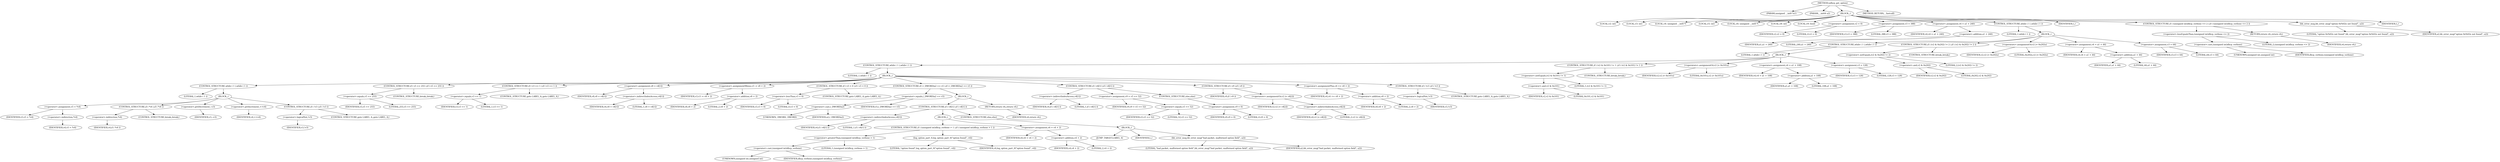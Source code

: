 digraph udhcp_get_option {  
"1000108" [label = "(METHOD,udhcp_get_option)" ]
"1000109" [label = "(PARAM,unsigned __int8 *a1)" ]
"1000110" [label = "(PARAM,__int64 a2)" ]
"1000111" [label = "(BLOCK,,)" ]
"1000112" [label = "(LOCAL,v2: int)" ]
"1000113" [label = "(LOCAL,v3: int)" ]
"1000114" [label = "(LOCAL,v4: unsigned __int8 *)" ]
"1000115" [label = "(LOCAL,v5: int)" ]
"1000116" [label = "(LOCAL,v6: unsigned __int8 *)" ]
"1000117" [label = "(LOCAL,v8: int)" ]
"1000118" [label = "(LOCAL,v9: bool)" ]
"1000119" [label = "(<operator>.assignment,v2 = 0)" ]
"1000120" [label = "(IDENTIFIER,v2,v2 = 0)" ]
"1000121" [label = "(LITERAL,0,v2 = 0)" ]
"1000122" [label = "(<operator>.assignment,v3 = 388)" ]
"1000123" [label = "(IDENTIFIER,v3,v3 = 388)" ]
"1000124" [label = "(LITERAL,388,v3 = 388)" ]
"1000125" [label = "(<operator>.assignment,v4 = a1 + 240)" ]
"1000126" [label = "(IDENTIFIER,v4,v4 = a1 + 240)" ]
"1000127" [label = "(<operator>.addition,a1 + 240)" ]
"1000128" [label = "(IDENTIFIER,a1,a1 + 240)" ]
"1000129" [label = "(LITERAL,240,a1 + 240)" ]
"1000130" [label = "(CONTROL_STRUCTURE,while ( 1 ),while ( 1 ))" ]
"1000131" [label = "(LITERAL,1,while ( 1 ))" ]
"1000132" [label = "(BLOCK,,)" ]
"1000133" [label = "(CONTROL_STRUCTURE,while ( 1 ),while ( 1 ))" ]
"1000134" [label = "(LITERAL,1,while ( 1 ))" ]
"1000135" [label = "(BLOCK,,)" ]
"1000136" [label = "(CONTROL_STRUCTURE,while ( 1 ),while ( 1 ))" ]
"1000137" [label = "(LITERAL,1,while ( 1 ))" ]
"1000138" [label = "(BLOCK,,)" ]
"1000139" [label = "(CONTROL_STRUCTURE,while ( 1 ),while ( 1 ))" ]
"1000140" [label = "(LITERAL,1,while ( 1 ))" ]
"1000141" [label = "(BLOCK,,)" ]
"1000142" [label = "(<operator>.assignment,v5 = *v4)" ]
"1000143" [label = "(IDENTIFIER,v5,v5 = *v4)" ]
"1000144" [label = "(<operator>.indirection,*v4)" ]
"1000145" [label = "(IDENTIFIER,v4,v5 = *v4)" ]
"1000146" [label = "(CONTROL_STRUCTURE,if ( *v4 ),if ( *v4 ))" ]
"1000147" [label = "(<operator>.indirection,*v4)" ]
"1000148" [label = "(IDENTIFIER,v4,if ( *v4 ))" ]
"1000149" [label = "(CONTROL_STRUCTURE,break;,break;)" ]
"1000150" [label = "(<operator>.preDecrement,--v3)" ]
"1000151" [label = "(IDENTIFIER,v3,--v3)" ]
"1000152" [label = "(<operator>.preIncrement,++v4)" ]
"1000153" [label = "(IDENTIFIER,v4,++v4)" ]
"1000154" [label = "(CONTROL_STRUCTURE,if ( !v3 ),if ( !v3 ))" ]
"1000155" [label = "(<operator>.logicalNot,!v3)" ]
"1000156" [label = "(IDENTIFIER,v3,!v3)" ]
"1000157" [label = "(CONTROL_STRUCTURE,goto LABEL_4;,goto LABEL_4;)" ]
"1000158" [label = "(CONTROL_STRUCTURE,if ( v5 == 255 ),if ( v5 == 255 ))" ]
"1000159" [label = "(<operator>.equals,v5 == 255)" ]
"1000160" [label = "(IDENTIFIER,v5,v5 == 255)" ]
"1000161" [label = "(LITERAL,255,v5 == 255)" ]
"1000162" [label = "(CONTROL_STRUCTURE,break;,break;)" ]
"1000163" [label = "(CONTROL_STRUCTURE,if ( v3 == 1 ),if ( v3 == 1 ))" ]
"1000164" [label = "(<operator>.equals,v3 == 1)" ]
"1000165" [label = "(IDENTIFIER,v3,v3 == 1)" ]
"1000166" [label = "(LITERAL,1,v3 == 1)" ]
"1000167" [label = "(CONTROL_STRUCTURE,goto LABEL_4;,goto LABEL_4;)" ]
"1000168" [label = "(<operator>.assignment,v8 = v4[1])" ]
"1000169" [label = "(IDENTIFIER,v8,v8 = v4[1])" ]
"1000170" [label = "(<operator>.indirectIndexAccess,v4[1])" ]
"1000171" [label = "(IDENTIFIER,v4,v8 = v4[1])" ]
"1000172" [label = "(LITERAL,1,v8 = v4[1])" ]
"1000173" [label = "(<operator>.assignmentMinus,v3 -= v8 + 2)" ]
"1000174" [label = "(IDENTIFIER,v3,v3 -= v8 + 2)" ]
"1000175" [label = "(<operator>.addition,v8 + 2)" ]
"1000176" [label = "(IDENTIFIER,v8,v8 + 2)" ]
"1000177" [label = "(LITERAL,2,v8 + 2)" ]
"1000178" [label = "(CONTROL_STRUCTURE,if ( v3 < 0 ),if ( v3 < 0 ))" ]
"1000179" [label = "(<operator>.lessThan,v3 < 0)" ]
"1000180" [label = "(IDENTIFIER,v3,v3 < 0)" ]
"1000181" [label = "(LITERAL,0,v3 < 0)" ]
"1000182" [label = "(CONTROL_STRUCTURE,goto LABEL_4;,goto LABEL_4;)" ]
"1000183" [label = "(CONTROL_STRUCTURE,if ( (_DWORD)a2 == v5 ),if ( (_DWORD)a2 == v5 ))" ]
"1000184" [label = "(<operator>.equals,(_DWORD)a2 == v5)" ]
"1000185" [label = "(<operator>.cast,(_DWORD)a2)" ]
"1000186" [label = "(UNKNOWN,_DWORD,_DWORD)" ]
"1000187" [label = "(IDENTIFIER,a2,(_DWORD)a2)" ]
"1000188" [label = "(IDENTIFIER,v5,(_DWORD)a2 == v5)" ]
"1000189" [label = "(BLOCK,,)" ]
"1000190" [label = "(CONTROL_STRUCTURE,if ( v4[1] ),if ( v4[1] ))" ]
"1000191" [label = "(<operator>.indirectIndexAccess,v4[1])" ]
"1000192" [label = "(IDENTIFIER,v4,if ( v4[1] ))" ]
"1000193" [label = "(LITERAL,1,if ( v4[1] ))" ]
"1000194" [label = "(BLOCK,,)" ]
"1000195" [label = "(CONTROL_STRUCTURE,if ( (unsigned int)dhcp_verbose > 1 ),if ( (unsigned int)dhcp_verbose > 1 ))" ]
"1000196" [label = "(<operator>.greaterThan,(unsigned int)dhcp_verbose > 1)" ]
"1000197" [label = "(<operator>.cast,(unsigned int)dhcp_verbose)" ]
"1000198" [label = "(UNKNOWN,unsigned int,unsigned int)" ]
"1000199" [label = "(IDENTIFIER,dhcp_verbose,(unsigned int)dhcp_verbose)" ]
"1000200" [label = "(LITERAL,1,(unsigned int)dhcp_verbose > 1)" ]
"1000201" [label = "(log_option_part_0,log_option_part_0(\"option found\", v4))" ]
"1000202" [label = "(LITERAL,\"option found\",log_option_part_0(\"option found\", v4))" ]
"1000203" [label = "(IDENTIFIER,v4,log_option_part_0(\"option found\", v4))" ]
"1000204" [label = "(<operator>.assignment,v6 = v4 + 2)" ]
"1000205" [label = "(IDENTIFIER,v6,v6 = v4 + 2)" ]
"1000206" [label = "(<operator>.addition,v4 + 2)" ]
"1000207" [label = "(IDENTIFIER,v4,v4 + 2)" ]
"1000208" [label = "(LITERAL,2,v4 + 2)" ]
"1000209" [label = "(CONTROL_STRUCTURE,else,else)" ]
"1000210" [label = "(BLOCK,,)" ]
"1000211" [label = "(JUMP_TARGET,LABEL_4)" ]
"1000212" [label = "(IDENTIFIER,L,)" ]
"1000213" [label = "(bb_error_msg,bb_error_msg(\"bad packet, malformed option field\", a2))" ]
"1000214" [label = "(LITERAL,\"bad packet, malformed option field\",bb_error_msg(\"bad packet, malformed option field\", a2))" ]
"1000215" [label = "(IDENTIFIER,a2,bb_error_msg(\"bad packet, malformed option field\", a2))" ]
"1000216" [label = "(RETURN,return v6;,return v6;)" ]
"1000217" [label = "(IDENTIFIER,v6,return v6;)" ]
"1000218" [label = "(CONTROL_STRUCTURE,if ( v4[1] ),if ( v4[1] ))" ]
"1000219" [label = "(<operator>.indirectIndexAccess,v4[1])" ]
"1000220" [label = "(IDENTIFIER,v4,if ( v4[1] ))" ]
"1000221" [label = "(LITERAL,1,if ( v4[1] ))" ]
"1000222" [label = "(<operator>.assignment,v9 = v5 == 52)" ]
"1000223" [label = "(IDENTIFIER,v9,v9 = v5 == 52)" ]
"1000224" [label = "(<operator>.equals,v5 == 52)" ]
"1000225" [label = "(IDENTIFIER,v5,v5 == 52)" ]
"1000226" [label = "(LITERAL,52,v5 == 52)" ]
"1000227" [label = "(CONTROL_STRUCTURE,else,else)" ]
"1000228" [label = "(<operator>.assignment,v9 = 0)" ]
"1000229" [label = "(IDENTIFIER,v9,v9 = 0)" ]
"1000230" [label = "(LITERAL,0,v9 = 0)" ]
"1000231" [label = "(CONTROL_STRUCTURE,if ( v9 ),if ( v9 ))" ]
"1000232" [label = "(IDENTIFIER,v9,if ( v9 ))" ]
"1000233" [label = "(<operators>.assignmentOr,v2 |= v4[2])" ]
"1000234" [label = "(IDENTIFIER,v2,v2 |= v4[2])" ]
"1000235" [label = "(<operator>.indirectIndexAccess,v4[2])" ]
"1000236" [label = "(IDENTIFIER,v4,v2 |= v4[2])" ]
"1000237" [label = "(LITERAL,2,v2 |= v4[2])" ]
"1000238" [label = "(<operator>.assignmentPlus,v4 += v8 + 2)" ]
"1000239" [label = "(IDENTIFIER,v4,v4 += v8 + 2)" ]
"1000240" [label = "(<operator>.addition,v8 + 2)" ]
"1000241" [label = "(IDENTIFIER,v8,v8 + 2)" ]
"1000242" [label = "(LITERAL,2,v8 + 2)" ]
"1000243" [label = "(CONTROL_STRUCTURE,if ( !v3 ),if ( !v3 ))" ]
"1000244" [label = "(<operator>.logicalNot,!v3)" ]
"1000245" [label = "(IDENTIFIER,v3,!v3)" ]
"1000246" [label = "(CONTROL_STRUCTURE,goto LABEL_4;,goto LABEL_4;)" ]
"1000247" [label = "(CONTROL_STRUCTURE,if ( (v2 & 0x101) != 1 ),if ( (v2 & 0x101) != 1 ))" ]
"1000248" [label = "(<operator>.notEquals,(v2 & 0x101) != 1)" ]
"1000249" [label = "(<operator>.and,v2 & 0x101)" ]
"1000250" [label = "(IDENTIFIER,v2,v2 & 0x101)" ]
"1000251" [label = "(LITERAL,0x101,v2 & 0x101)" ]
"1000252" [label = "(LITERAL,1,(v2 & 0x101) != 1)" ]
"1000253" [label = "(CONTROL_STRUCTURE,break;,break;)" ]
"1000254" [label = "(<operators>.assignmentOr,v2 |= 0x101u)" ]
"1000255" [label = "(IDENTIFIER,v2,v2 |= 0x101u)" ]
"1000256" [label = "(LITERAL,0x101u,v2 |= 0x101u)" ]
"1000257" [label = "(<operator>.assignment,v4 = a1 + 108)" ]
"1000258" [label = "(IDENTIFIER,v4,v4 = a1 + 108)" ]
"1000259" [label = "(<operator>.addition,a1 + 108)" ]
"1000260" [label = "(IDENTIFIER,a1,a1 + 108)" ]
"1000261" [label = "(LITERAL,108,a1 + 108)" ]
"1000262" [label = "(<operator>.assignment,v3 = 128)" ]
"1000263" [label = "(IDENTIFIER,v3,v3 = 128)" ]
"1000264" [label = "(LITERAL,128,v3 = 128)" ]
"1000265" [label = "(CONTROL_STRUCTURE,if ( (v2 & 0x202) != 2 ),if ( (v2 & 0x202) != 2 ))" ]
"1000266" [label = "(<operator>.notEquals,(v2 & 0x202) != 2)" ]
"1000267" [label = "(<operator>.and,v2 & 0x202)" ]
"1000268" [label = "(IDENTIFIER,v2,v2 & 0x202)" ]
"1000269" [label = "(LITERAL,0x202,v2 & 0x202)" ]
"1000270" [label = "(LITERAL,2,(v2 & 0x202) != 2)" ]
"1000271" [label = "(CONTROL_STRUCTURE,break;,break;)" ]
"1000272" [label = "(<operators>.assignmentOr,v2 |= 0x202u)" ]
"1000273" [label = "(IDENTIFIER,v2,v2 |= 0x202u)" ]
"1000274" [label = "(LITERAL,0x202u,v2 |= 0x202u)" ]
"1000275" [label = "(<operator>.assignment,v4 = a1 + 44)" ]
"1000276" [label = "(IDENTIFIER,v4,v4 = a1 + 44)" ]
"1000277" [label = "(<operator>.addition,a1 + 44)" ]
"1000278" [label = "(IDENTIFIER,a1,a1 + 44)" ]
"1000279" [label = "(LITERAL,44,a1 + 44)" ]
"1000280" [label = "(<operator>.assignment,v3 = 64)" ]
"1000281" [label = "(IDENTIFIER,v3,v3 = 64)" ]
"1000282" [label = "(LITERAL,64,v3 = 64)" ]
"1000283" [label = "(IDENTIFIER,L,)" ]
"1000284" [label = "(CONTROL_STRUCTURE,if ( (unsigned int)dhcp_verbose <= 2 ),if ( (unsigned int)dhcp_verbose <= 2 ))" ]
"1000285" [label = "(<operator>.lessEqualsThan,(unsigned int)dhcp_verbose <= 2)" ]
"1000286" [label = "(<operator>.cast,(unsigned int)dhcp_verbose)" ]
"1000287" [label = "(UNKNOWN,unsigned int,unsigned int)" ]
"1000288" [label = "(IDENTIFIER,dhcp_verbose,(unsigned int)dhcp_verbose)" ]
"1000289" [label = "(LITERAL,2,(unsigned int)dhcp_verbose <= 2)" ]
"1000290" [label = "(RETURN,return v6;,return v6;)" ]
"1000291" [label = "(IDENTIFIER,v6,return v6;)" ]
"1000292" [label = "(bb_error_msg,bb_error_msg(\"option 0x%02x not found\", a2))" ]
"1000293" [label = "(LITERAL,\"option 0x%02x not found\",bb_error_msg(\"option 0x%02x not found\", a2))" ]
"1000294" [label = "(IDENTIFIER,a2,bb_error_msg(\"option 0x%02x not found\", a2))" ]
"1000295" [label = "(IDENTIFIER,L,)" ]
"1000296" [label = "(METHOD_RETURN,__fastcall)" ]
  "1000108" -> "1000109" 
  "1000108" -> "1000110" 
  "1000108" -> "1000111" 
  "1000108" -> "1000296" 
  "1000111" -> "1000112" 
  "1000111" -> "1000113" 
  "1000111" -> "1000114" 
  "1000111" -> "1000115" 
  "1000111" -> "1000116" 
  "1000111" -> "1000117" 
  "1000111" -> "1000118" 
  "1000111" -> "1000119" 
  "1000111" -> "1000122" 
  "1000111" -> "1000125" 
  "1000111" -> "1000130" 
  "1000111" -> "1000283" 
  "1000111" -> "1000284" 
  "1000111" -> "1000292" 
  "1000111" -> "1000295" 
  "1000119" -> "1000120" 
  "1000119" -> "1000121" 
  "1000122" -> "1000123" 
  "1000122" -> "1000124" 
  "1000125" -> "1000126" 
  "1000125" -> "1000127" 
  "1000127" -> "1000128" 
  "1000127" -> "1000129" 
  "1000130" -> "1000131" 
  "1000130" -> "1000132" 
  "1000132" -> "1000133" 
  "1000132" -> "1000265" 
  "1000132" -> "1000272" 
  "1000132" -> "1000275" 
  "1000132" -> "1000280" 
  "1000133" -> "1000134" 
  "1000133" -> "1000135" 
  "1000135" -> "1000136" 
  "1000135" -> "1000247" 
  "1000135" -> "1000254" 
  "1000135" -> "1000257" 
  "1000135" -> "1000262" 
  "1000136" -> "1000137" 
  "1000136" -> "1000138" 
  "1000138" -> "1000139" 
  "1000138" -> "1000158" 
  "1000138" -> "1000163" 
  "1000138" -> "1000168" 
  "1000138" -> "1000173" 
  "1000138" -> "1000178" 
  "1000138" -> "1000183" 
  "1000138" -> "1000218" 
  "1000138" -> "1000231" 
  "1000138" -> "1000238" 
  "1000138" -> "1000243" 
  "1000139" -> "1000140" 
  "1000139" -> "1000141" 
  "1000141" -> "1000142" 
  "1000141" -> "1000146" 
  "1000141" -> "1000150" 
  "1000141" -> "1000152" 
  "1000141" -> "1000154" 
  "1000142" -> "1000143" 
  "1000142" -> "1000144" 
  "1000144" -> "1000145" 
  "1000146" -> "1000147" 
  "1000146" -> "1000149" 
  "1000147" -> "1000148" 
  "1000150" -> "1000151" 
  "1000152" -> "1000153" 
  "1000154" -> "1000155" 
  "1000154" -> "1000157" 
  "1000155" -> "1000156" 
  "1000158" -> "1000159" 
  "1000158" -> "1000162" 
  "1000159" -> "1000160" 
  "1000159" -> "1000161" 
  "1000163" -> "1000164" 
  "1000163" -> "1000167" 
  "1000164" -> "1000165" 
  "1000164" -> "1000166" 
  "1000168" -> "1000169" 
  "1000168" -> "1000170" 
  "1000170" -> "1000171" 
  "1000170" -> "1000172" 
  "1000173" -> "1000174" 
  "1000173" -> "1000175" 
  "1000175" -> "1000176" 
  "1000175" -> "1000177" 
  "1000178" -> "1000179" 
  "1000178" -> "1000182" 
  "1000179" -> "1000180" 
  "1000179" -> "1000181" 
  "1000183" -> "1000184" 
  "1000183" -> "1000189" 
  "1000184" -> "1000185" 
  "1000184" -> "1000188" 
  "1000185" -> "1000186" 
  "1000185" -> "1000187" 
  "1000189" -> "1000190" 
  "1000189" -> "1000216" 
  "1000190" -> "1000191" 
  "1000190" -> "1000194" 
  "1000190" -> "1000209" 
  "1000191" -> "1000192" 
  "1000191" -> "1000193" 
  "1000194" -> "1000195" 
  "1000194" -> "1000204" 
  "1000195" -> "1000196" 
  "1000195" -> "1000201" 
  "1000196" -> "1000197" 
  "1000196" -> "1000200" 
  "1000197" -> "1000198" 
  "1000197" -> "1000199" 
  "1000201" -> "1000202" 
  "1000201" -> "1000203" 
  "1000204" -> "1000205" 
  "1000204" -> "1000206" 
  "1000206" -> "1000207" 
  "1000206" -> "1000208" 
  "1000209" -> "1000210" 
  "1000210" -> "1000211" 
  "1000210" -> "1000212" 
  "1000210" -> "1000213" 
  "1000213" -> "1000214" 
  "1000213" -> "1000215" 
  "1000216" -> "1000217" 
  "1000218" -> "1000219" 
  "1000218" -> "1000222" 
  "1000218" -> "1000227" 
  "1000219" -> "1000220" 
  "1000219" -> "1000221" 
  "1000222" -> "1000223" 
  "1000222" -> "1000224" 
  "1000224" -> "1000225" 
  "1000224" -> "1000226" 
  "1000227" -> "1000228" 
  "1000228" -> "1000229" 
  "1000228" -> "1000230" 
  "1000231" -> "1000232" 
  "1000231" -> "1000233" 
  "1000233" -> "1000234" 
  "1000233" -> "1000235" 
  "1000235" -> "1000236" 
  "1000235" -> "1000237" 
  "1000238" -> "1000239" 
  "1000238" -> "1000240" 
  "1000240" -> "1000241" 
  "1000240" -> "1000242" 
  "1000243" -> "1000244" 
  "1000243" -> "1000246" 
  "1000244" -> "1000245" 
  "1000247" -> "1000248" 
  "1000247" -> "1000253" 
  "1000248" -> "1000249" 
  "1000248" -> "1000252" 
  "1000249" -> "1000250" 
  "1000249" -> "1000251" 
  "1000254" -> "1000255" 
  "1000254" -> "1000256" 
  "1000257" -> "1000258" 
  "1000257" -> "1000259" 
  "1000259" -> "1000260" 
  "1000259" -> "1000261" 
  "1000262" -> "1000263" 
  "1000262" -> "1000264" 
  "1000265" -> "1000266" 
  "1000265" -> "1000271" 
  "1000266" -> "1000267" 
  "1000266" -> "1000270" 
  "1000267" -> "1000268" 
  "1000267" -> "1000269" 
  "1000272" -> "1000273" 
  "1000272" -> "1000274" 
  "1000275" -> "1000276" 
  "1000275" -> "1000277" 
  "1000277" -> "1000278" 
  "1000277" -> "1000279" 
  "1000280" -> "1000281" 
  "1000280" -> "1000282" 
  "1000284" -> "1000285" 
  "1000284" -> "1000290" 
  "1000285" -> "1000286" 
  "1000285" -> "1000289" 
  "1000286" -> "1000287" 
  "1000286" -> "1000288" 
  "1000290" -> "1000291" 
  "1000292" -> "1000293" 
  "1000292" -> "1000294" 
}
